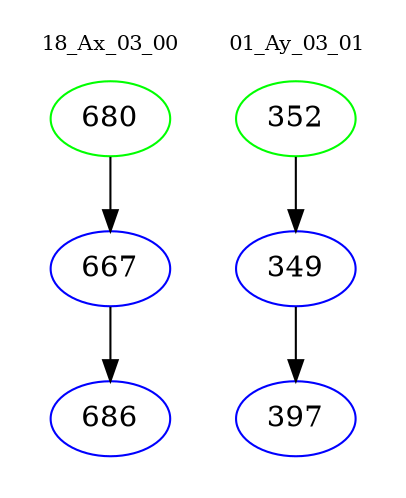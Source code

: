 digraph{
subgraph cluster_0 {
color = white
label = "18_Ax_03_00";
fontsize=10;
T0_680 [label="680", color="green"]
T0_680 -> T0_667 [color="black"]
T0_667 [label="667", color="blue"]
T0_667 -> T0_686 [color="black"]
T0_686 [label="686", color="blue"]
}
subgraph cluster_1 {
color = white
label = "01_Ay_03_01";
fontsize=10;
T1_352 [label="352", color="green"]
T1_352 -> T1_349 [color="black"]
T1_349 [label="349", color="blue"]
T1_349 -> T1_397 [color="black"]
T1_397 [label="397", color="blue"]
}
}
